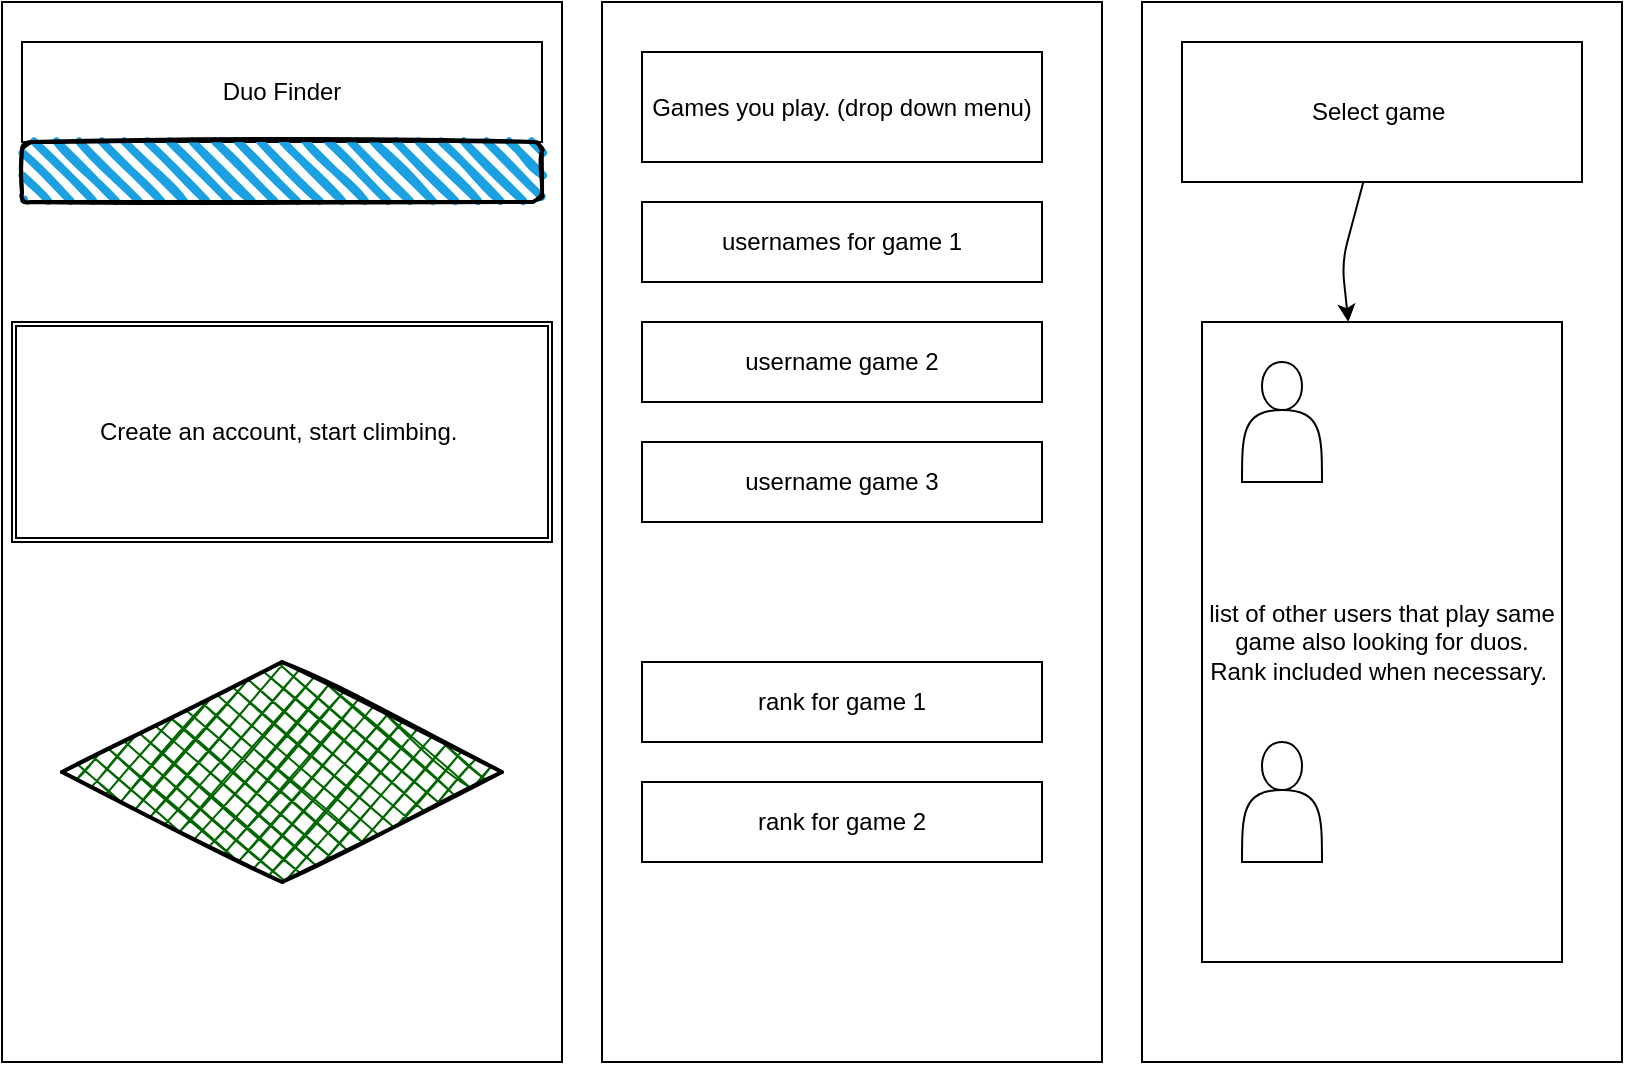 <mxfile>
    <diagram id="dSnOT-08Y3zEyHjtYm6D" name="Page-1">
        <mxGraphModel dx="1216" dy="787" grid="1" gridSize="10" guides="1" tooltips="1" connect="1" arrows="1" fold="1" page="1" pageScale="1" pageWidth="850" pageHeight="1100" math="0" shadow="0">
            <root>
                <mxCell id="0"/>
                <mxCell id="1" parent="0"/>
                <mxCell id="3" value="&lt;p&gt;&lt;br&gt;&lt;/p&gt;" style="rounded=0;whiteSpace=wrap;html=1;" vertex="1" parent="1">
                    <mxGeometry x="30" y="110" width="280" height="530" as="geometry"/>
                </mxCell>
                <mxCell id="4" value="Duo Finder" style="html=1;whiteSpace=wrap;container=1;recursiveResize=0;collapsible=0;" vertex="1" parent="1">
                    <mxGeometry x="40" y="130" width="260" height="50" as="geometry"/>
                </mxCell>
                <mxCell id="7" value="" style="rounded=1;whiteSpace=wrap;html=1;strokeWidth=2;fillWeight=4;hachureGap=8;hachureAngle=45;fillColor=#1ba1e2;sketch=1;" vertex="1" parent="1">
                    <mxGeometry x="40" y="180" width="260" height="30" as="geometry"/>
                </mxCell>
                <mxCell id="8" value="Create an account, start climbing.&amp;nbsp;" style="shape=ext;double=1;rounded=0;whiteSpace=wrap;html=1;" vertex="1" parent="1">
                    <mxGeometry x="35" y="270" width="270" height="110" as="geometry"/>
                </mxCell>
                <mxCell id="10" value="" style="rounded=0;whiteSpace=wrap;html=1;" vertex="1" parent="1">
                    <mxGeometry x="600" y="110" width="240" height="530" as="geometry"/>
                </mxCell>
                <mxCell id="11" value="Select game&amp;nbsp;" style="rounded=0;whiteSpace=wrap;html=1;" vertex="1" parent="1">
                    <mxGeometry x="620" y="130" width="200" height="70" as="geometry"/>
                </mxCell>
                <mxCell id="12" value="list of other users that play same game also looking for duos. Rank included when necessary.&amp;nbsp;" style="rounded=0;whiteSpace=wrap;html=1;" vertex="1" parent="1">
                    <mxGeometry x="630" y="270" width="180" height="320" as="geometry"/>
                </mxCell>
                <mxCell id="15" value="" style="endArrow=classic;html=1;" edge="1" parent="1" source="11" target="12">
                    <mxGeometry width="50" height="50" relative="1" as="geometry">
                        <mxPoint x="680" y="510" as="sourcePoint"/>
                        <mxPoint x="730" y="460" as="targetPoint"/>
                        <Array as="points">
                            <mxPoint x="700" y="240"/>
                        </Array>
                    </mxGeometry>
                </mxCell>
                <mxCell id="18" value="" style="shape=actor;whiteSpace=wrap;html=1;" vertex="1" parent="1">
                    <mxGeometry x="650" y="290" width="40" height="60" as="geometry"/>
                </mxCell>
                <mxCell id="19" value="" style="shape=actor;whiteSpace=wrap;html=1;" vertex="1" parent="1">
                    <mxGeometry x="650" y="480" width="40" height="60" as="geometry"/>
                </mxCell>
                <mxCell id="20" value="" style="rhombus;whiteSpace=wrap;html=1;strokeWidth=2;fillWeight=-1;hachureGap=8;fillStyle=cross-hatch;fillColor=#006600;sketch=1;" vertex="1" parent="1">
                    <mxGeometry x="60" y="440" width="220" height="110" as="geometry"/>
                </mxCell>
                <mxCell id="21" value="" style="rounded=0;whiteSpace=wrap;html=1;" vertex="1" parent="1">
                    <mxGeometry x="330" y="110" width="250" height="530" as="geometry"/>
                </mxCell>
                <mxCell id="22" value="Games you play. (drop down menu)" style="rounded=0;whiteSpace=wrap;html=1;" vertex="1" parent="1">
                    <mxGeometry x="350" y="135" width="200" height="55" as="geometry"/>
                </mxCell>
                <mxCell id="23" value="usernames for game 1" style="rounded=0;whiteSpace=wrap;html=1;" vertex="1" parent="1">
                    <mxGeometry x="350" y="210" width="200" height="40" as="geometry"/>
                </mxCell>
                <mxCell id="24" value="username game 2" style="rounded=0;whiteSpace=wrap;html=1;" vertex="1" parent="1">
                    <mxGeometry x="350" y="270" width="200" height="40" as="geometry"/>
                </mxCell>
                <mxCell id="27" value="username game 3" style="rounded=0;whiteSpace=wrap;html=1;" vertex="1" parent="1">
                    <mxGeometry x="350" y="330" width="200" height="40" as="geometry"/>
                </mxCell>
                <mxCell id="28" value="rank for game 1" style="rounded=0;whiteSpace=wrap;html=1;" vertex="1" parent="1">
                    <mxGeometry x="350" y="440" width="200" height="40" as="geometry"/>
                </mxCell>
                <mxCell id="29" value="rank for game 2" style="rounded=0;whiteSpace=wrap;html=1;" vertex="1" parent="1">
                    <mxGeometry x="350" y="500" width="200" height="40" as="geometry"/>
                </mxCell>
            </root>
        </mxGraphModel>
    </diagram>
</mxfile>